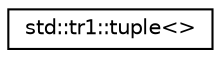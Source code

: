 digraph G
{
  edge [fontname="Helvetica",fontsize="10",labelfontname="Helvetica",labelfontsize="10"];
  node [fontname="Helvetica",fontsize="10",shape=record];
  rankdir="LR";
  Node1 [label="std::tr1::tuple\<\>",height=0.2,width=0.4,color="black", fillcolor="white", style="filled",URL="$classstd_1_1tr1_1_1tuple.html"];
}
